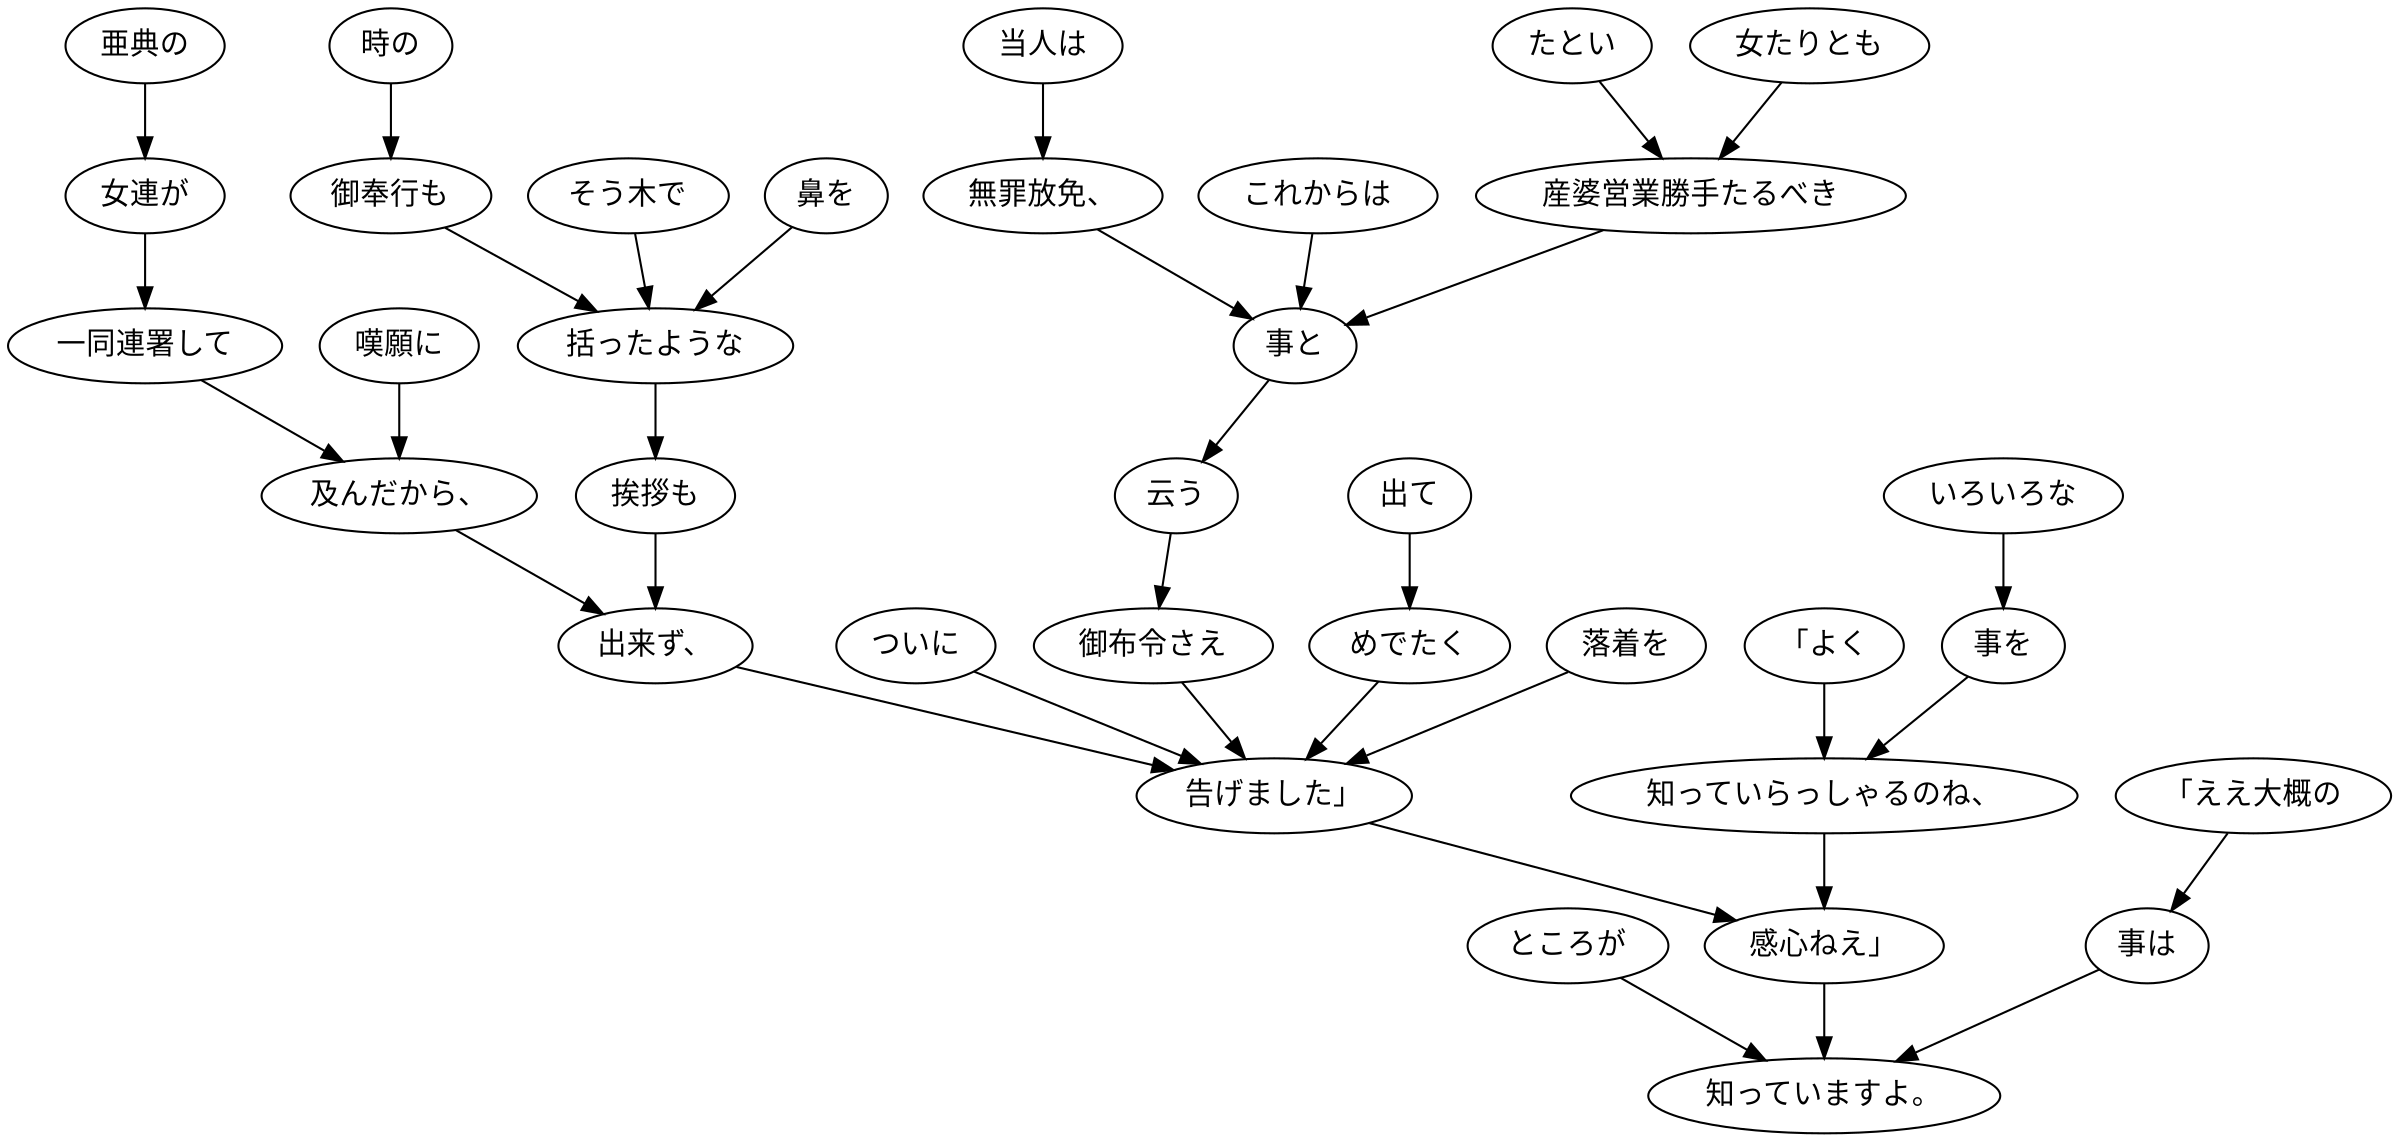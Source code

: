 digraph graph3735 {
	node0 [label="ところが"];
	node1 [label="亜典の"];
	node2 [label="女連が"];
	node3 [label="一同連署して"];
	node4 [label="嘆願に"];
	node5 [label="及んだから、"];
	node6 [label="時の"];
	node7 [label="御奉行も"];
	node8 [label="そう木で"];
	node9 [label="鼻を"];
	node10 [label="括ったような"];
	node11 [label="挨拶も"];
	node12 [label="出来ず、"];
	node13 [label="ついに"];
	node14 [label="当人は"];
	node15 [label="無罪放免、"];
	node16 [label="これからは"];
	node17 [label="たとい"];
	node18 [label="女たりとも"];
	node19 [label="産婆営業勝手たるべき"];
	node20 [label="事と"];
	node21 [label="云う"];
	node22 [label="御布令さえ"];
	node23 [label="出て"];
	node24 [label="めでたく"];
	node25 [label="落着を"];
	node26 [label="告げました」"];
	node27 [label="「よく"];
	node28 [label="いろいろな"];
	node29 [label="事を"];
	node30 [label="知っていらっしゃるのね、"];
	node31 [label="感心ねえ」"];
	node32 [label="「ええ大概の"];
	node33 [label="事は"];
	node34 [label="知っていますよ。"];
	node0 -> node34;
	node1 -> node2;
	node2 -> node3;
	node3 -> node5;
	node4 -> node5;
	node5 -> node12;
	node6 -> node7;
	node7 -> node10;
	node8 -> node10;
	node9 -> node10;
	node10 -> node11;
	node11 -> node12;
	node12 -> node26;
	node13 -> node26;
	node14 -> node15;
	node15 -> node20;
	node16 -> node20;
	node17 -> node19;
	node18 -> node19;
	node19 -> node20;
	node20 -> node21;
	node21 -> node22;
	node22 -> node26;
	node23 -> node24;
	node24 -> node26;
	node25 -> node26;
	node26 -> node31;
	node27 -> node30;
	node28 -> node29;
	node29 -> node30;
	node30 -> node31;
	node31 -> node34;
	node32 -> node33;
	node33 -> node34;
}
